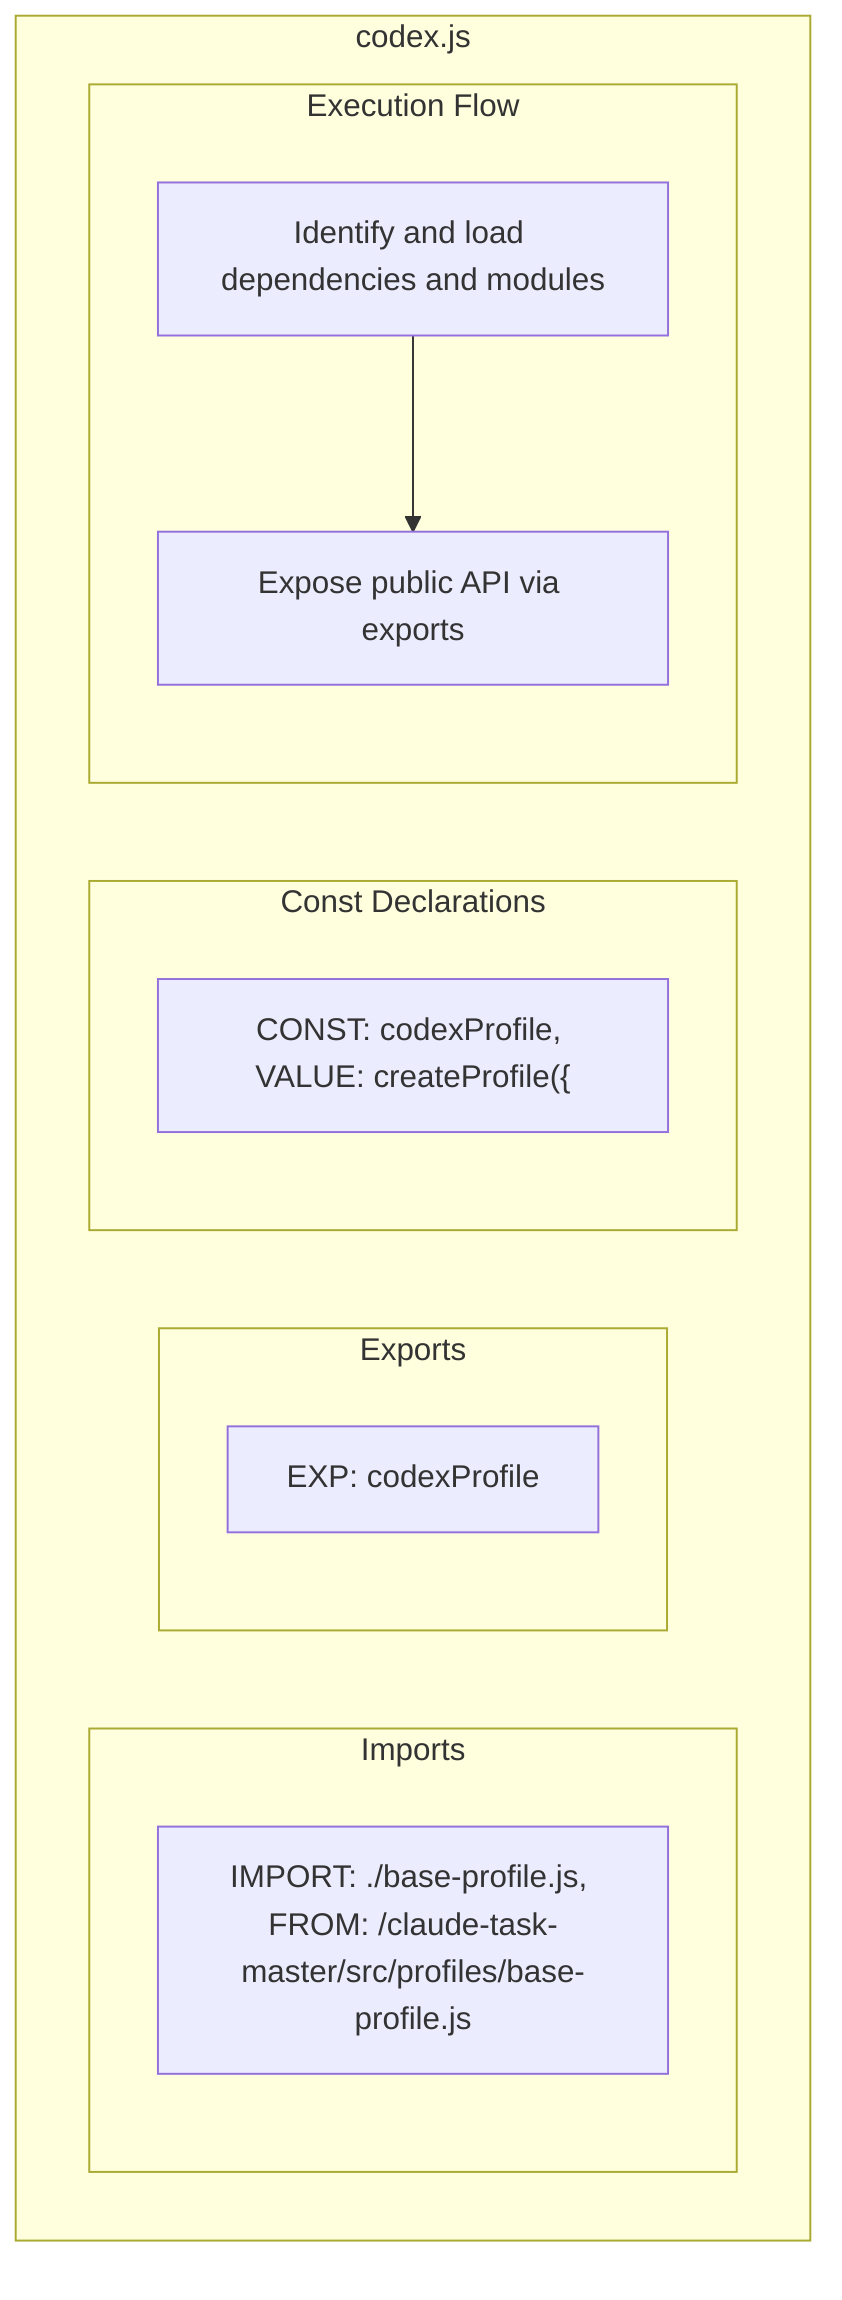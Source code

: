 flowchart TB
    subgraph Imports["Imports"]
        I1["IMPORT: ./base-profile.js, FROM: /claude-task-master/src/profiles/base-profile.js"]
    end
    subgraph Exports["Exports"]
        E1["EXP: codexProfile"]
    end
    subgraph Constants["Const Declarations"]
        C1["CONST: codexProfile, VALUE: createProfile({"]
    end
    subgraph ExecutionFlow["Execution Flow"]
        FL1["Identify and load dependencies and modules"]
        FL2["Expose public API via exports"]
    end
    subgraph FileName["codex.js"]
        Imports
        Exports
        Constants
        ExecutionFlow
    end
    FL1 --> FL2